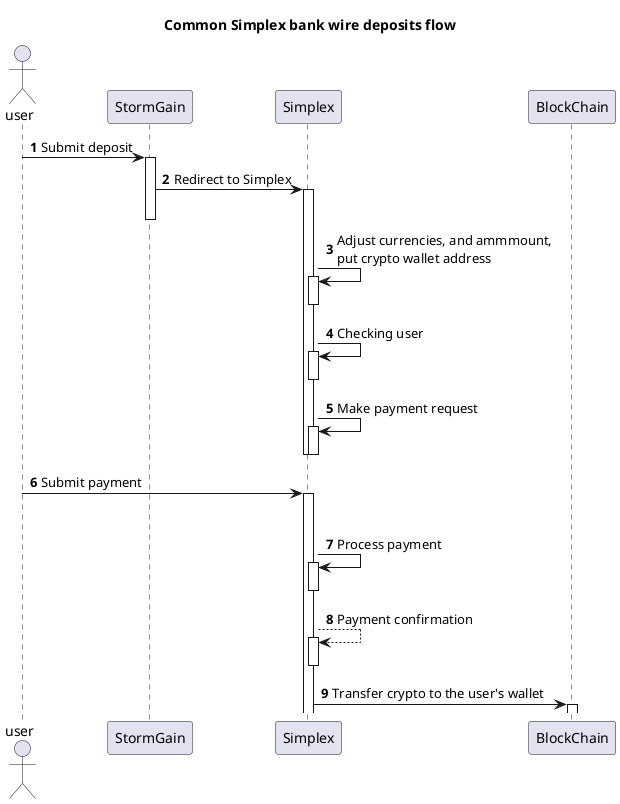 @startuml

title Common Simplex bank wire deposits flow

autonumber

actor user
participant StormGain
participant Simplex
participant BlockChain

user -> StormGain ++: Submit deposit

StormGain -> Simplex ++: Redirect to Simplex
deactivate StormGain

Simplex -> Simplex ++: Adjust currencies, and ammmount, \nput crypto wallet address
deactivate Simplex

Simplex -> Simplex ++: Checking user
deactivate Simplex

Simplex -> Simplex ++: Make payment request
deactivate Simplex
deactivate Simplex

user -> Simplex ++: Submit payment
deactivate user
deactivate user

Simplex -> Simplex ++: Process payment
deactivate Simplex

Simplex --> Simplex ++: Payment confirmation
deactivate Simplex

Simplex -> BlockChain ++: Transfer crypto to the user's wallet


@enduml